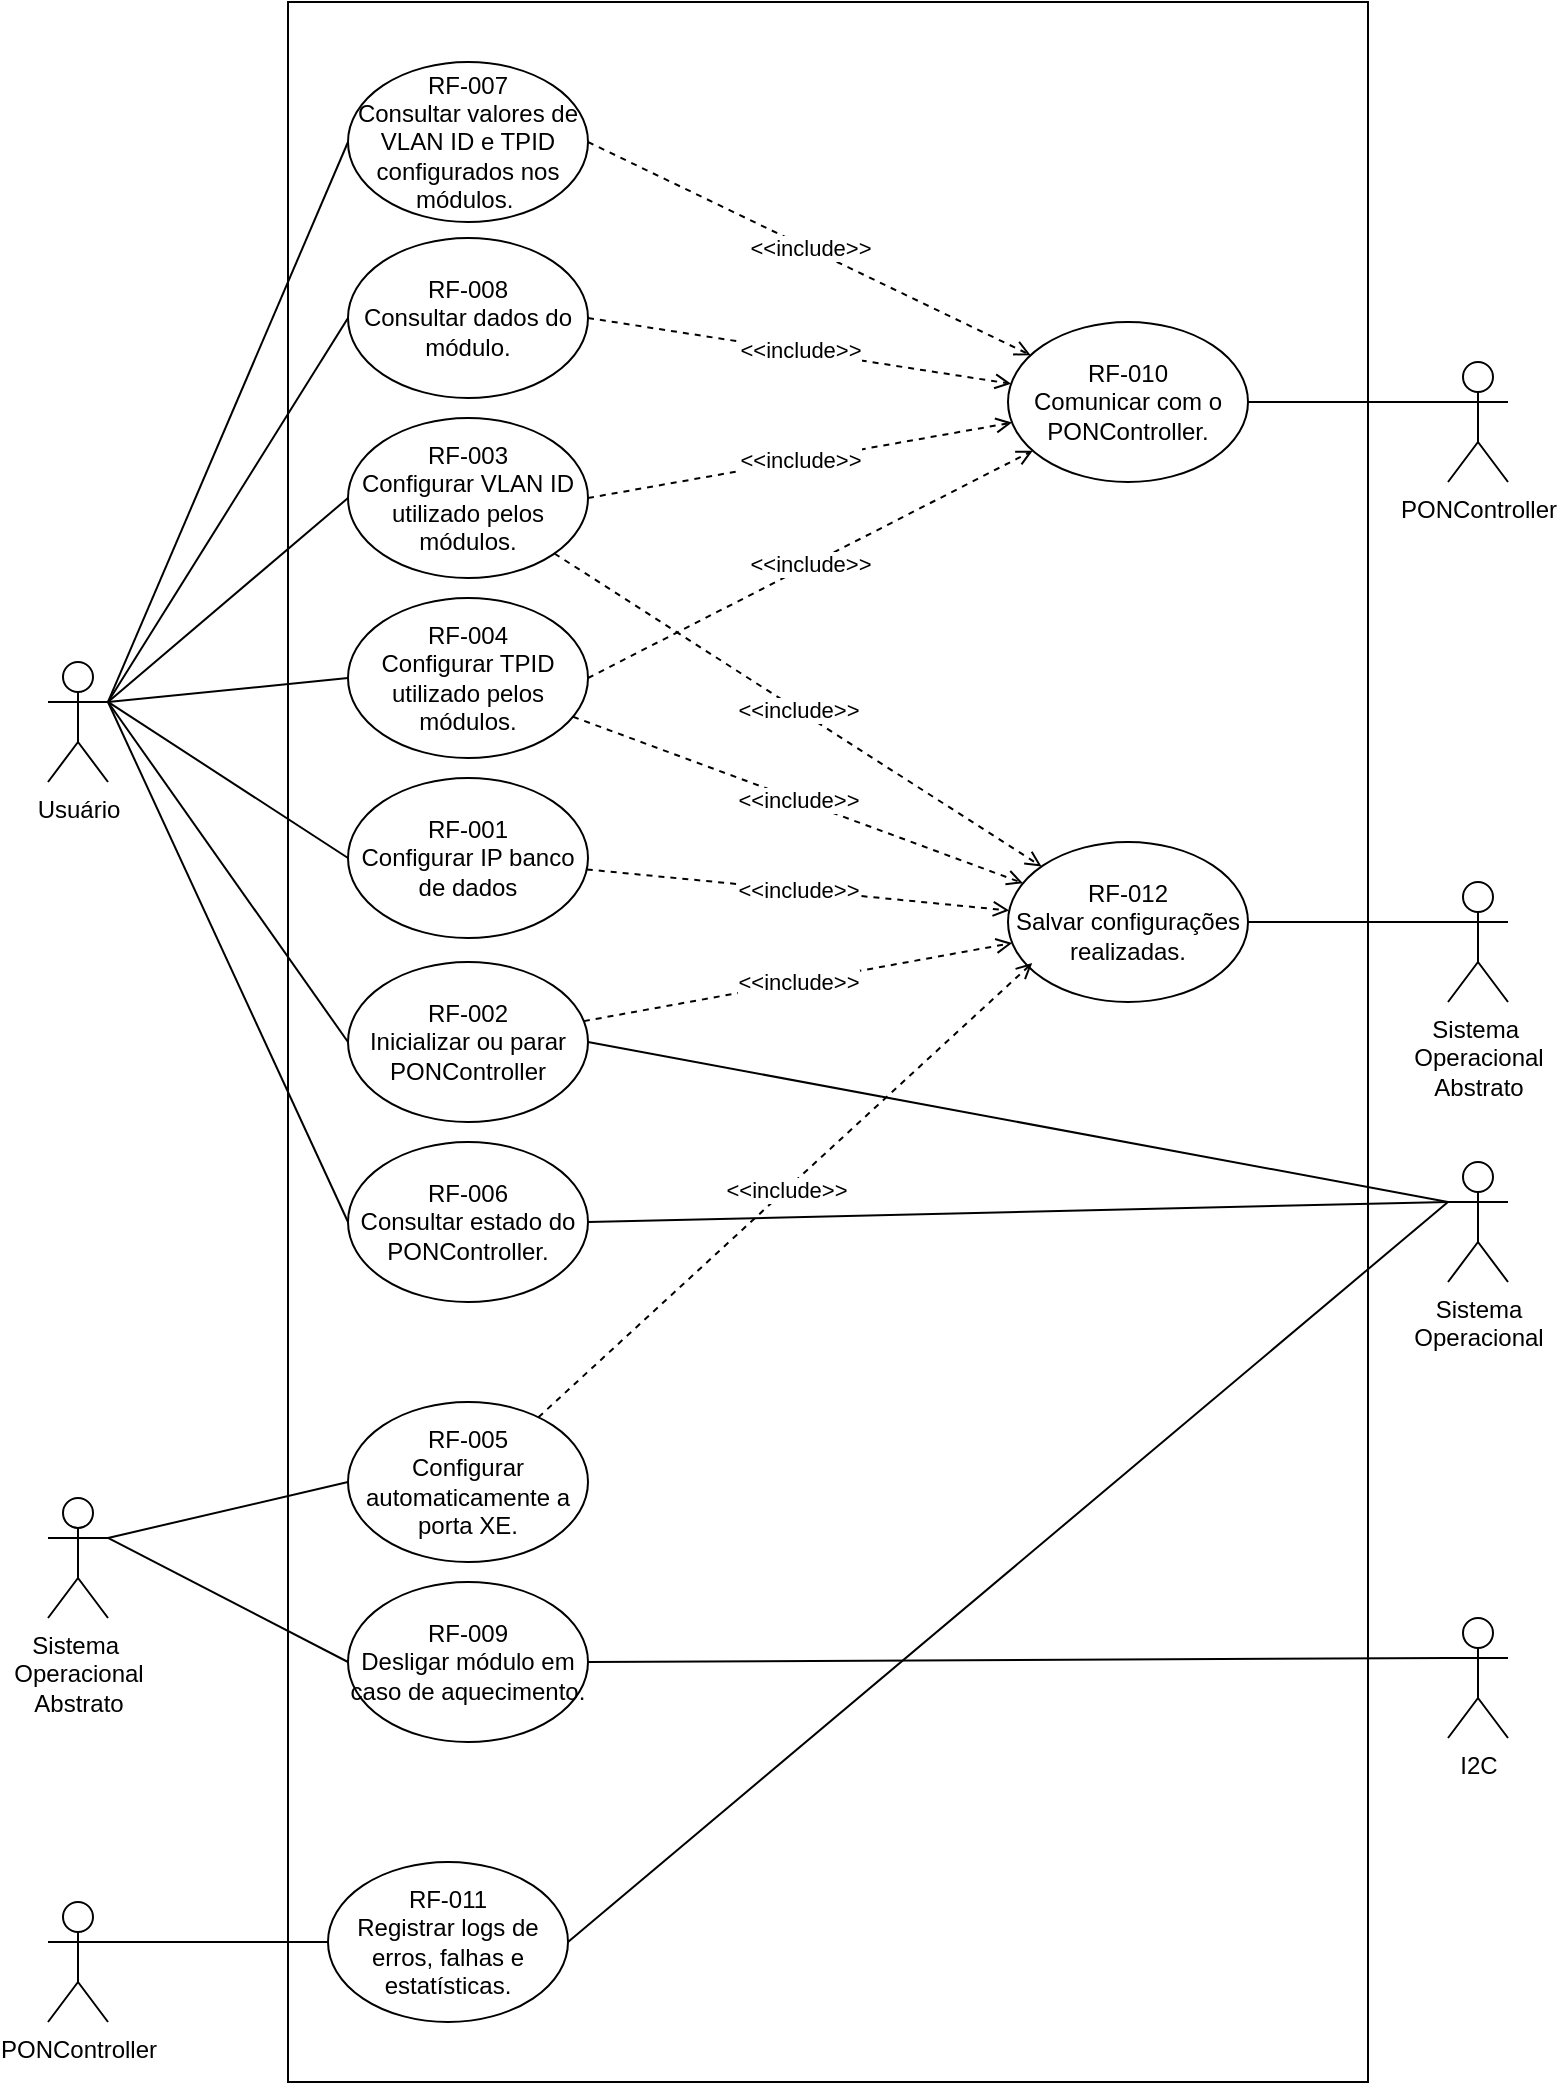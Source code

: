 <mxfile version="13.4.5" type="device"><diagram id="O5hRZlaK4d2LR9MNwYOm" name="Page-1"><mxGraphModel dx="2031" dy="1114" grid="1" gridSize="10" guides="1" tooltips="1" connect="1" arrows="1" fold="1" page="1" pageScale="1" pageWidth="850" pageHeight="1100" math="0" shadow="0"><root><mxCell id="0"/><mxCell id="1" parent="0"/><mxCell id="a9juYEUZRsukjapCTyOc-2" value="" style="rounded=0;whiteSpace=wrap;html=1;fillColor=none;" parent="1" vertex="1"><mxGeometry x="160" width="540" height="1040" as="geometry"/></mxCell><mxCell id="a9juYEUZRsukjapCTyOc-3" value="Usuário&lt;br&gt;" style="shape=umlActor;verticalLabelPosition=bottom;verticalAlign=top;html=1;outlineConnect=0;fillColor=none;" parent="1" vertex="1"><mxGeometry x="40" y="330" width="30" height="60" as="geometry"/></mxCell><mxCell id="a9juYEUZRsukjapCTyOc-5" value="RF-001&lt;br&gt;Configurar IP banco de dados" style="ellipse;whiteSpace=wrap;html=1;fillColor=none;" parent="1" vertex="1"><mxGeometry x="190" y="388" width="120" height="80" as="geometry"/></mxCell><mxCell id="a9juYEUZRsukjapCTyOc-7" value="RF-002&lt;br&gt;Inicializar ou parar PONController" style="ellipse;whiteSpace=wrap;html=1;fillColor=none;" parent="1" vertex="1"><mxGeometry x="190" y="480" width="120" height="80" as="geometry"/></mxCell><mxCell id="a9juYEUZRsukjapCTyOc-9" value="RF-003&lt;br&gt;Configurar VLAN ID utilizado pelos módulos." style="ellipse;whiteSpace=wrap;html=1;fillColor=none;" parent="1" vertex="1"><mxGeometry x="190" y="208" width="120" height="80" as="geometry"/></mxCell><mxCell id="a9juYEUZRsukjapCTyOc-10" value="RF-004&lt;br&gt;Configurar TPID utilizado pelos módulos." style="ellipse;whiteSpace=wrap;html=1;fillColor=none;" parent="1" vertex="1"><mxGeometry x="190" y="298" width="120" height="80" as="geometry"/></mxCell><mxCell id="a9juYEUZRsukjapCTyOc-11" value="RF-005&lt;br&gt;Configurar automaticamente a porta XE." style="ellipse;whiteSpace=wrap;html=1;fillColor=none;" parent="1" vertex="1"><mxGeometry x="190" y="700" width="120" height="80" as="geometry"/></mxCell><mxCell id="a9juYEUZRsukjapCTyOc-12" value="RF-006&lt;br&gt;Consultar estado do PONController." style="ellipse;whiteSpace=wrap;html=1;fillColor=none;" parent="1" vertex="1"><mxGeometry x="190" y="570" width="120" height="80" as="geometry"/></mxCell><mxCell id="a9juYEUZRsukjapCTyOc-13" value="RF-007&lt;br&gt;Consultar valores de VLAN ID e TPID configurados nos módulos.&amp;nbsp;" style="ellipse;whiteSpace=wrap;html=1;fillColor=none;" parent="1" vertex="1"><mxGeometry x="190" y="30" width="120" height="80" as="geometry"/></mxCell><mxCell id="a9juYEUZRsukjapCTyOc-14" value="RF-008&lt;br&gt;Consultar dados do módulo." style="ellipse;whiteSpace=wrap;html=1;fillColor=none;" parent="1" vertex="1"><mxGeometry x="190" y="118" width="120" height="80" as="geometry"/></mxCell><mxCell id="a9juYEUZRsukjapCTyOc-15" value="RF-009&lt;br&gt;Desligar módulo em caso de aquecimento." style="ellipse;whiteSpace=wrap;html=1;fillColor=none;" parent="1" vertex="1"><mxGeometry x="190" y="790" width="120" height="80" as="geometry"/></mxCell><mxCell id="a9juYEUZRsukjapCTyOc-16" value="RF-010&lt;br&gt;Comunicar com o PONController." style="ellipse;whiteSpace=wrap;html=1;fillColor=none;" parent="1" vertex="1"><mxGeometry x="520" y="160" width="120" height="80" as="geometry"/></mxCell><mxCell id="a9juYEUZRsukjapCTyOc-18" value="PONController" style="shape=umlActor;verticalLabelPosition=bottom;verticalAlign=top;html=1;outlineConnect=0;fillColor=none;" parent="1" vertex="1"><mxGeometry x="740" y="180" width="30" height="60" as="geometry"/></mxCell><mxCell id="a9juYEUZRsukjapCTyOc-22" value="Sistema&amp;nbsp;&lt;br&gt;Operacional&lt;br&gt;Abstrato" style="shape=umlActor;verticalLabelPosition=bottom;verticalAlign=top;html=1;outlineConnect=0;fillColor=none;" parent="1" vertex="1"><mxGeometry x="40" y="748" width="30" height="60" as="geometry"/></mxCell><mxCell id="a9juYEUZRsukjapCTyOc-23" value="" style="endArrow=none;html=1;exitX=1;exitY=0.333;exitDx=0;exitDy=0;exitPerimeter=0;entryX=0;entryY=0.5;entryDx=0;entryDy=0;" parent="1" source="a9juYEUZRsukjapCTyOc-3" target="a9juYEUZRsukjapCTyOc-5" edge="1"><mxGeometry width="50" height="50" relative="1" as="geometry"><mxPoint x="400" y="230" as="sourcePoint"/><mxPoint x="450" y="180" as="targetPoint"/></mxGeometry></mxCell><mxCell id="a9juYEUZRsukjapCTyOc-24" value="" style="endArrow=none;html=1;exitX=1;exitY=0.333;exitDx=0;exitDy=0;exitPerimeter=0;entryX=0;entryY=0.5;entryDx=0;entryDy=0;" parent="1" source="a9juYEUZRsukjapCTyOc-3" target="a9juYEUZRsukjapCTyOc-7" edge="1"><mxGeometry width="50" height="50" relative="1" as="geometry"><mxPoint x="400" y="230" as="sourcePoint"/><mxPoint x="450" y="180" as="targetPoint"/></mxGeometry></mxCell><mxCell id="a9juYEUZRsukjapCTyOc-26" value="" style="endArrow=none;html=1;exitX=1;exitY=0.333;exitDx=0;exitDy=0;exitPerimeter=0;entryX=0;entryY=0.5;entryDx=0;entryDy=0;" parent="1" source="a9juYEUZRsukjapCTyOc-3" target="a9juYEUZRsukjapCTyOc-10" edge="1"><mxGeometry width="50" height="50" relative="1" as="geometry"><mxPoint x="400" y="230" as="sourcePoint"/><mxPoint x="450" y="180" as="targetPoint"/></mxGeometry></mxCell><mxCell id="a9juYEUZRsukjapCTyOc-27" value="" style="endArrow=none;html=1;exitX=1;exitY=0.333;exitDx=0;exitDy=0;exitPerimeter=0;entryX=0;entryY=0.5;entryDx=0;entryDy=0;" parent="1" source="a9juYEUZRsukjapCTyOc-22" target="a9juYEUZRsukjapCTyOc-11" edge="1"><mxGeometry width="50" height="50" relative="1" as="geometry"><mxPoint x="400" y="600" as="sourcePoint"/><mxPoint x="450" y="550" as="targetPoint"/></mxGeometry></mxCell><mxCell id="a9juYEUZRsukjapCTyOc-29" value="" style="endArrow=none;html=1;exitX=1;exitY=0.333;exitDx=0;exitDy=0;exitPerimeter=0;entryX=0;entryY=0.5;entryDx=0;entryDy=0;" parent="1" source="a9juYEUZRsukjapCTyOc-3" target="a9juYEUZRsukjapCTyOc-12" edge="1"><mxGeometry width="50" height="50" relative="1" as="geometry"><mxPoint x="400" y="500" as="sourcePoint"/><mxPoint x="450" y="450" as="targetPoint"/></mxGeometry></mxCell><mxCell id="a9juYEUZRsukjapCTyOc-33" value="" style="endArrow=none;html=1;entryX=0;entryY=0.5;entryDx=0;entryDy=0;exitX=1;exitY=0.333;exitDx=0;exitDy=0;exitPerimeter=0;" parent="1" source="a9juYEUZRsukjapCTyOc-3" target="a9juYEUZRsukjapCTyOc-9" edge="1"><mxGeometry width="50" height="50" relative="1" as="geometry"><mxPoint x="400" y="550" as="sourcePoint"/><mxPoint x="450" y="500" as="targetPoint"/></mxGeometry></mxCell><mxCell id="a9juYEUZRsukjapCTyOc-34" value="" style="endArrow=none;html=1;exitX=0;exitY=0.5;exitDx=0;exitDy=0;entryX=1;entryY=0.333;entryDx=0;entryDy=0;entryPerimeter=0;" parent="1" source="a9juYEUZRsukjapCTyOc-14" target="a9juYEUZRsukjapCTyOc-3" edge="1"><mxGeometry width="50" height="50" relative="1" as="geometry"><mxPoint x="400" y="550" as="sourcePoint"/><mxPoint x="450" y="500" as="targetPoint"/></mxGeometry></mxCell><mxCell id="a9juYEUZRsukjapCTyOc-35" value="" style="endArrow=none;html=1;entryX=1;entryY=0.333;entryDx=0;entryDy=0;entryPerimeter=0;exitX=0;exitY=0.5;exitDx=0;exitDy=0;" parent="1" source="a9juYEUZRsukjapCTyOc-13" target="a9juYEUZRsukjapCTyOc-3" edge="1"><mxGeometry width="50" height="50" relative="1" as="geometry"><mxPoint x="400" y="390" as="sourcePoint"/><mxPoint x="450" y="340" as="targetPoint"/></mxGeometry></mxCell><mxCell id="a9juYEUZRsukjapCTyOc-39" value="" style="endArrow=none;html=1;entryX=1;entryY=0.5;entryDx=0;entryDy=0;exitX=0;exitY=0.333;exitDx=0;exitDy=0;exitPerimeter=0;" parent="1" source="a9juYEUZRsukjapCTyOc-18" target="a9juYEUZRsukjapCTyOc-16" edge="1"><mxGeometry width="50" height="50" relative="1" as="geometry"><mxPoint x="400" y="390" as="sourcePoint"/><mxPoint x="450" y="340" as="targetPoint"/></mxGeometry></mxCell><mxCell id="a0Lf3lLIxr6huYPGRpFy-4" value="&amp;lt;&amp;lt;include&amp;gt;&amp;gt;" style="endArrow=open;html=1;dashed=1;endFill=0;exitX=1;exitY=0.5;exitDx=0;exitDy=0;" parent="1" source="a9juYEUZRsukjapCTyOc-13" target="a9juYEUZRsukjapCTyOc-16" edge="1"><mxGeometry width="50" height="50" relative="1" as="geometry"><mxPoint x="400" y="530" as="sourcePoint"/><mxPoint x="450" y="480" as="targetPoint"/></mxGeometry></mxCell><mxCell id="a0Lf3lLIxr6huYPGRpFy-5" value="&amp;lt;&amp;lt;include&amp;gt;&amp;gt;" style="endArrow=open;html=1;dashed=1;endFill=0;exitX=1;exitY=0.5;exitDx=0;exitDy=0;" parent="1" source="a9juYEUZRsukjapCTyOc-10" target="a9juYEUZRsukjapCTyOc-16" edge="1"><mxGeometry width="50" height="50" relative="1" as="geometry"><mxPoint x="482.426" y="401.716" as="sourcePoint"/><mxPoint x="550" y="360" as="targetPoint"/></mxGeometry></mxCell><mxCell id="a0Lf3lLIxr6huYPGRpFy-6" value="&amp;lt;&amp;lt;include&amp;gt;&amp;gt;" style="endArrow=open;html=1;dashed=1;endFill=0;exitX=1;exitY=0.5;exitDx=0;exitDy=0;" parent="1" source="a9juYEUZRsukjapCTyOc-9" target="a9juYEUZRsukjapCTyOc-16" edge="1"><mxGeometry width="50" height="50" relative="1" as="geometry"><mxPoint x="492.426" y="411.716" as="sourcePoint"/><mxPoint x="560" y="370" as="targetPoint"/></mxGeometry></mxCell><mxCell id="a0Lf3lLIxr6huYPGRpFy-7" value="&amp;lt;&amp;lt;include&amp;gt;&amp;gt;" style="endArrow=open;html=1;dashed=1;endFill=0;exitX=1;exitY=0.5;exitDx=0;exitDy=0;" parent="1" source="a9juYEUZRsukjapCTyOc-14" target="a9juYEUZRsukjapCTyOc-16" edge="1"><mxGeometry width="50" height="50" relative="1" as="geometry"><mxPoint x="502.426" y="421.716" as="sourcePoint"/><mxPoint x="570" y="380" as="targetPoint"/></mxGeometry></mxCell><mxCell id="a0Lf3lLIxr6huYPGRpFy-27" value="" style="endArrow=none;html=1;entryX=0;entryY=0.5;entryDx=0;entryDy=0;exitX=1;exitY=0.333;exitDx=0;exitDy=0;exitPerimeter=0;" parent="1" source="a9juYEUZRsukjapCTyOc-22" target="a9juYEUZRsukjapCTyOc-15" edge="1"><mxGeometry width="50" height="50" relative="1" as="geometry"><mxPoint x="400" y="810" as="sourcePoint"/><mxPoint x="450" y="760" as="targetPoint"/></mxGeometry></mxCell><mxCell id="EL4Y96iuGBIDpFT1l_CX-1" value="I2C" style="shape=umlActor;verticalLabelPosition=bottom;verticalAlign=top;html=1;outlineConnect=0;" parent="1" vertex="1"><mxGeometry x="740" y="808" width="30" height="60" as="geometry"/></mxCell><mxCell id="EL4Y96iuGBIDpFT1l_CX-2" value="" style="endArrow=none;html=1;exitX=1;exitY=0.5;exitDx=0;exitDy=0;entryX=0;entryY=0.333;entryDx=0;entryDy=0;entryPerimeter=0;" parent="1" source="a9juYEUZRsukjapCTyOc-15" target="EL4Y96iuGBIDpFT1l_CX-1" edge="1"><mxGeometry width="50" height="50" relative="1" as="geometry"><mxPoint x="400" y="640" as="sourcePoint"/><mxPoint x="450" y="590" as="targetPoint"/></mxGeometry></mxCell><mxCell id="EL4Y96iuGBIDpFT1l_CX-3" value="Sistema&lt;br&gt;Operacional" style="shape=umlActor;verticalLabelPosition=bottom;verticalAlign=top;html=1;outlineConnect=0;" parent="1" vertex="1"><mxGeometry x="740" y="580" width="30" height="60" as="geometry"/></mxCell><mxCell id="EL4Y96iuGBIDpFT1l_CX-4" value="" style="endArrow=none;html=1;exitX=1;exitY=0.5;exitDx=0;exitDy=0;entryX=0;entryY=0.333;entryDx=0;entryDy=0;entryPerimeter=0;" parent="1" source="a9juYEUZRsukjapCTyOc-7" target="EL4Y96iuGBIDpFT1l_CX-3" edge="1"><mxGeometry width="50" height="50" relative="1" as="geometry"><mxPoint x="400" y="480" as="sourcePoint"/><mxPoint x="450" y="430" as="targetPoint"/></mxGeometry></mxCell><mxCell id="EL4Y96iuGBIDpFT1l_CX-5" value="" style="endArrow=none;html=1;exitX=1;exitY=0.5;exitDx=0;exitDy=0;entryX=0;entryY=0.333;entryDx=0;entryDy=0;entryPerimeter=0;" parent="1" source="a9juYEUZRsukjapCTyOc-12" target="EL4Y96iuGBIDpFT1l_CX-3" edge="1"><mxGeometry width="50" height="50" relative="1" as="geometry"><mxPoint x="400" y="480" as="sourcePoint"/><mxPoint x="450" y="430" as="targetPoint"/></mxGeometry></mxCell><mxCell id="chAcdMu96yvOrDolmqc9-4" value="RF-012&lt;br&gt;Salvar configurações realizadas." style="ellipse;whiteSpace=wrap;html=1;" vertex="1" parent="1"><mxGeometry x="520" y="420" width="120" height="80" as="geometry"/></mxCell><mxCell id="chAcdMu96yvOrDolmqc9-5" value="&amp;lt;&amp;lt;include&amp;gt;&amp;gt;" style="endArrow=open;html=1;dashed=1;endFill=0;" edge="1" parent="1" source="a9juYEUZRsukjapCTyOc-5" target="chAcdMu96yvOrDolmqc9-4"><mxGeometry width="50" height="50" relative="1" as="geometry"><mxPoint x="320" y="540" as="sourcePoint"/><mxPoint x="548.735" y="379.038" as="targetPoint"/></mxGeometry></mxCell><mxCell id="chAcdMu96yvOrDolmqc9-6" value="&amp;lt;&amp;lt;include&amp;gt;&amp;gt;" style="endArrow=open;html=1;dashed=1;endFill=0;" edge="1" parent="1" source="a9juYEUZRsukjapCTyOc-10" target="chAcdMu96yvOrDolmqc9-4"><mxGeometry width="50" height="50" relative="1" as="geometry"><mxPoint x="330" y="550" as="sourcePoint"/><mxPoint x="558.735" y="389.038" as="targetPoint"/></mxGeometry></mxCell><mxCell id="chAcdMu96yvOrDolmqc9-7" value="&amp;lt;&amp;lt;include&amp;gt;&amp;gt;" style="endArrow=open;html=1;dashed=1;endFill=0;" edge="1" parent="1" source="a9juYEUZRsukjapCTyOc-9" target="chAcdMu96yvOrDolmqc9-4"><mxGeometry width="50" height="50" relative="1" as="geometry"><mxPoint x="340" y="560" as="sourcePoint"/><mxPoint x="568.735" y="399.038" as="targetPoint"/></mxGeometry></mxCell><mxCell id="chAcdMu96yvOrDolmqc9-8" value="&amp;lt;&amp;lt;include&amp;gt;&amp;gt;" style="endArrow=open;html=1;dashed=1;endFill=0;" edge="1" parent="1" source="a9juYEUZRsukjapCTyOc-7" target="chAcdMu96yvOrDolmqc9-4"><mxGeometry width="50" height="50" relative="1" as="geometry"><mxPoint x="316.205" y="452.0" as="sourcePoint"/><mxPoint x="533.778" y="506.03" as="targetPoint"/></mxGeometry></mxCell><mxCell id="chAcdMu96yvOrDolmqc9-9" value="&amp;lt;&amp;lt;include&amp;gt;&amp;gt;" style="endArrow=open;html=1;dashed=1;endFill=0;" edge="1" parent="1" source="a9juYEUZRsukjapCTyOc-11"><mxGeometry width="50" height="50" relative="1" as="geometry"><mxPoint x="317.923" y="519.565" as="sourcePoint"/><mxPoint x="532.114" y="480.525" as="targetPoint"/></mxGeometry></mxCell><mxCell id="chAcdMu96yvOrDolmqc9-11" value="PONController" style="shape=umlActor;verticalLabelPosition=bottom;verticalAlign=top;html=1;outlineConnect=0;fillColor=none;" vertex="1" parent="1"><mxGeometry x="40" y="950" width="30" height="60" as="geometry"/></mxCell><mxCell id="chAcdMu96yvOrDolmqc9-13" value="RF-011&lt;br&gt;Registrar logs de erros, falhas e estatísticas." style="ellipse;whiteSpace=wrap;html=1;" vertex="1" parent="1"><mxGeometry x="180" y="930" width="120" height="80" as="geometry"/></mxCell><mxCell id="chAcdMu96yvOrDolmqc9-14" value="" style="endArrow=none;html=1;exitX=1;exitY=0.333;exitDx=0;exitDy=0;exitPerimeter=0;entryX=0;entryY=0.5;entryDx=0;entryDy=0;" edge="1" parent="1" source="chAcdMu96yvOrDolmqc9-11" target="chAcdMu96yvOrDolmqc9-13"><mxGeometry width="50" height="50" relative="1" as="geometry"><mxPoint x="400" y="820" as="sourcePoint"/><mxPoint x="450" y="770" as="targetPoint"/></mxGeometry></mxCell><mxCell id="chAcdMu96yvOrDolmqc9-15" value="" style="endArrow=none;html=1;exitX=1;exitY=0.5;exitDx=0;exitDy=0;entryX=0;entryY=0.333;entryDx=0;entryDy=0;entryPerimeter=0;" edge="1" parent="1" source="chAcdMu96yvOrDolmqc9-13" target="EL4Y96iuGBIDpFT1l_CX-3"><mxGeometry width="50" height="50" relative="1" as="geometry"><mxPoint x="400" y="820" as="sourcePoint"/><mxPoint x="450" y="770" as="targetPoint"/></mxGeometry></mxCell><mxCell id="chAcdMu96yvOrDolmqc9-19" value="Sistema&amp;nbsp;&lt;br&gt;Operacional&lt;br&gt;Abstrato" style="shape=umlActor;verticalLabelPosition=bottom;verticalAlign=top;html=1;outlineConnect=0;fillColor=none;" vertex="1" parent="1"><mxGeometry x="740" y="440" width="30" height="60" as="geometry"/></mxCell><mxCell id="chAcdMu96yvOrDolmqc9-20" value="" style="endArrow=none;html=1;entryX=1;entryY=0.5;entryDx=0;entryDy=0;exitX=0;exitY=0.333;exitDx=0;exitDy=0;exitPerimeter=0;" edge="1" parent="1" source="chAcdMu96yvOrDolmqc9-19" target="chAcdMu96yvOrDolmqc9-4"><mxGeometry width="50" height="50" relative="1" as="geometry"><mxPoint x="260" y="590" as="sourcePoint"/><mxPoint x="310" y="540" as="targetPoint"/></mxGeometry></mxCell></root></mxGraphModel></diagram></mxfile>